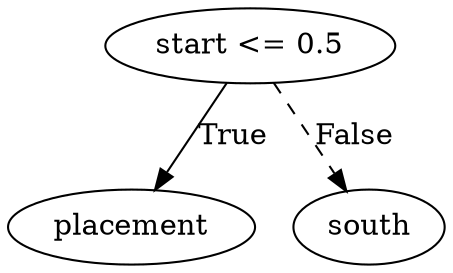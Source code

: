 digraph {
0 [label="start <= 0.5"];
1 [label="placement"];
0 -> 1 [label="True"];
2 [label="south"];
0 -> 2 [style="dashed", label="False"];

}